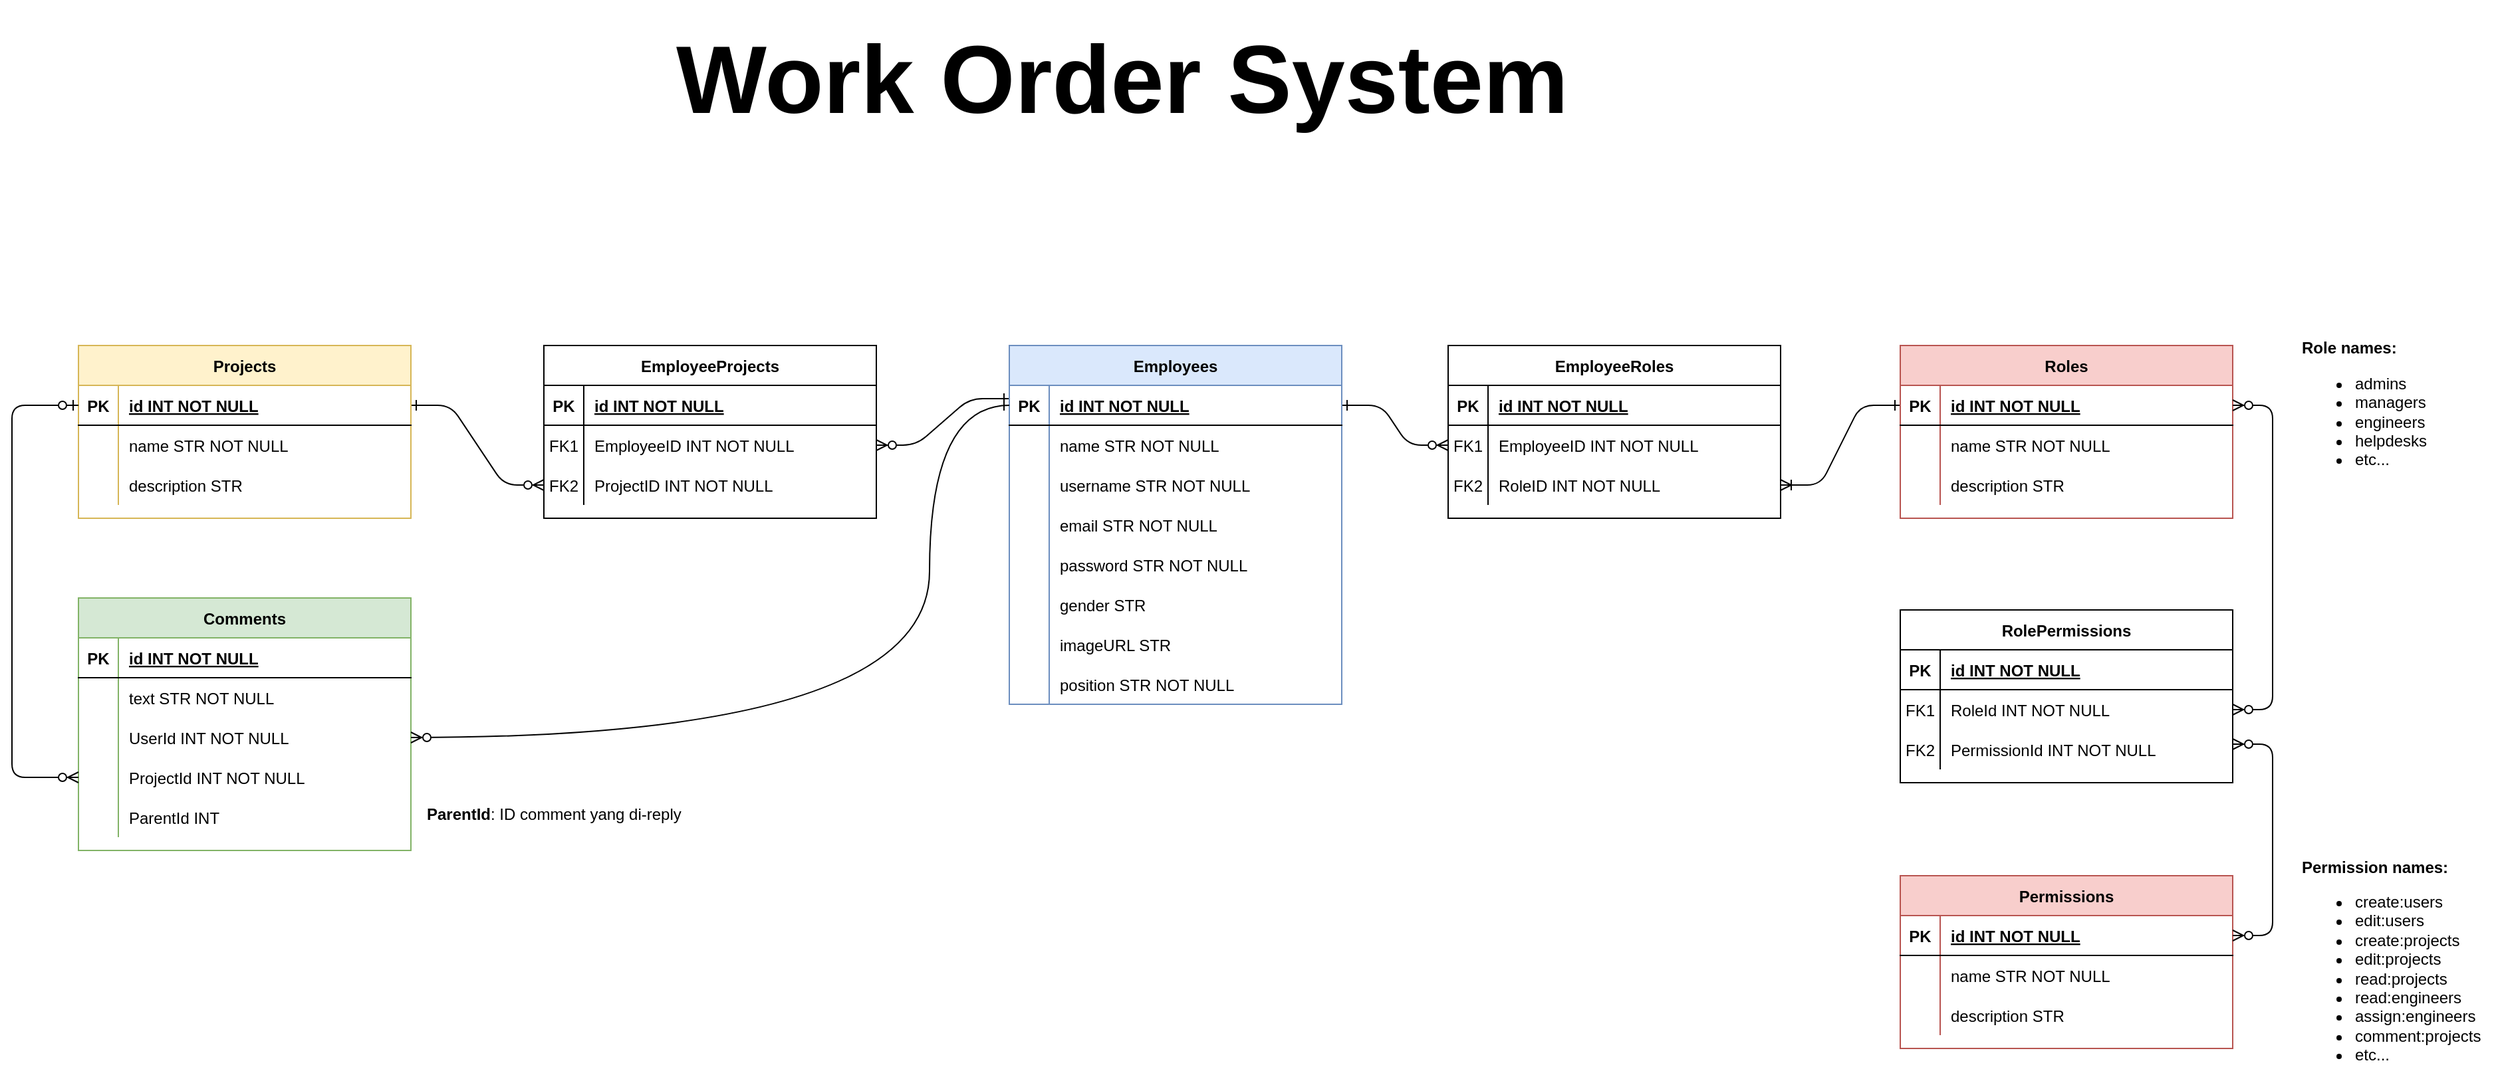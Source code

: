 <mxfile version="13.7.3" type="device"><diagram id="R2lEEEUBdFMjLlhIrx00" name="Page-1"><mxGraphModel dx="1454" dy="716" grid="1" gridSize="10" guides="1" tooltips="1" connect="1" arrows="1" fold="1" page="1" pageScale="1" pageWidth="850" pageHeight="1100" math="0" shadow="0" extFonts="Permanent Marker^https://fonts.googleapis.com/css?family=Permanent+Marker"><root><mxCell id="0"/><mxCell id="1" parent="0"/><mxCell id="C-vyLk0tnHw3VtMMgP7b-1" value="" style="edgeStyle=entityRelationEdgeStyle;endArrow=ERzeroToMany;startArrow=ERone;endFill=1;startFill=0;" parent="1" source="C-vyLk0tnHw3VtMMgP7b-24" target="C-vyLk0tnHw3VtMMgP7b-6" edge="1"><mxGeometry width="100" height="100" relative="1" as="geometry"><mxPoint x="340" y="960" as="sourcePoint"/><mxPoint x="440" y="860" as="targetPoint"/></mxGeometry></mxCell><mxCell id="C-vyLk0tnHw3VtMMgP7b-12" value="" style="edgeStyle=entityRelationEdgeStyle;endArrow=ERone;startArrow=ERoneToMany;endFill=0;startFill=0;exitX=1;exitY=0.5;exitDx=0;exitDy=0;entryX=0;entryY=0.5;entryDx=0;entryDy=0;" parent="1" source="yB_ysiA4X9087bKsjM6c-22" target="C-vyLk0tnHw3VtMMgP7b-14" edge="1"><mxGeometry width="100" height="100" relative="1" as="geometry"><mxPoint x="400" y="420" as="sourcePoint"/><mxPoint x="460" y="445" as="targetPoint"/></mxGeometry></mxCell><mxCell id="yB_ysiA4X9087bKsjM6c-95" value="" style="edgeStyle=entityRelationEdgeStyle;fontSize=12;html=1;endArrow=ERone;startArrow=ERzeroToMany;exitX=1;exitY=0.5;exitDx=0;exitDy=0;endFill=0;" edge="1" parent="1" source="yB_ysiA4X9087bKsjM6c-77"><mxGeometry width="100" height="100" relative="1" as="geometry"><mxPoint x="20" y="500" as="sourcePoint"/><mxPoint x="120" y="400" as="targetPoint"/></mxGeometry></mxCell><mxCell id="yB_ysiA4X9087bKsjM6c-97" style="edgeStyle=entityRelationEdgeStyle;rounded=1;orthogonalLoop=1;jettySize=auto;html=1;entryX=0;entryY=0.5;entryDx=0;entryDy=0;startArrow=ERone;startFill=0;endArrow=ERzeroToMany;endFill=1;" edge="1" parent="1" source="yB_ysiA4X9087bKsjM6c-84" target="yB_ysiA4X9087bKsjM6c-80"><mxGeometry relative="1" as="geometry"/></mxCell><mxCell id="C-vyLk0tnHw3VtMMgP7b-2" value="EmployeeRoles" style="shape=table;startSize=30;container=1;collapsible=1;childLayout=tableLayout;fixedRows=1;rowLines=0;fontStyle=1;align=center;resizeLast=1;" parent="1" vertex="1"><mxGeometry x="450" y="360" width="250" height="130" as="geometry"/></mxCell><mxCell id="C-vyLk0tnHw3VtMMgP7b-3" value="" style="shape=partialRectangle;collapsible=0;dropTarget=0;pointerEvents=0;fillColor=none;points=[[0,0.5],[1,0.5]];portConstraint=eastwest;top=0;left=0;right=0;bottom=1;" parent="C-vyLk0tnHw3VtMMgP7b-2" vertex="1"><mxGeometry y="30" width="250" height="30" as="geometry"/></mxCell><mxCell id="C-vyLk0tnHw3VtMMgP7b-4" value="PK" style="shape=partialRectangle;overflow=hidden;connectable=0;fillColor=none;top=0;left=0;bottom=0;right=0;fontStyle=1;" parent="C-vyLk0tnHw3VtMMgP7b-3" vertex="1"><mxGeometry width="30" height="30" as="geometry"/></mxCell><mxCell id="C-vyLk0tnHw3VtMMgP7b-5" value="id INT NOT NULL " style="shape=partialRectangle;overflow=hidden;connectable=0;fillColor=none;top=0;left=0;bottom=0;right=0;align=left;spacingLeft=6;fontStyle=5;" parent="C-vyLk0tnHw3VtMMgP7b-3" vertex="1"><mxGeometry x="30" width="220" height="30" as="geometry"/></mxCell><mxCell id="C-vyLk0tnHw3VtMMgP7b-6" value="" style="shape=partialRectangle;collapsible=0;dropTarget=0;pointerEvents=0;fillColor=none;points=[[0,0.5],[1,0.5]];portConstraint=eastwest;top=0;left=0;right=0;bottom=0;" parent="C-vyLk0tnHw3VtMMgP7b-2" vertex="1"><mxGeometry y="60" width="250" height="30" as="geometry"/></mxCell><mxCell id="C-vyLk0tnHw3VtMMgP7b-7" value="FK1" style="shape=partialRectangle;overflow=hidden;connectable=0;fillColor=none;top=0;left=0;bottom=0;right=0;" parent="C-vyLk0tnHw3VtMMgP7b-6" vertex="1"><mxGeometry width="30" height="30" as="geometry"/></mxCell><mxCell id="C-vyLk0tnHw3VtMMgP7b-8" value="EmployeeID INT NOT NULL" style="shape=partialRectangle;overflow=hidden;connectable=0;fillColor=none;top=0;left=0;bottom=0;right=0;align=left;spacingLeft=6;" parent="C-vyLk0tnHw3VtMMgP7b-6" vertex="1"><mxGeometry x="30" width="220" height="30" as="geometry"/></mxCell><mxCell id="yB_ysiA4X9087bKsjM6c-22" value="" style="shape=partialRectangle;collapsible=0;dropTarget=0;pointerEvents=0;fillColor=none;points=[[0,0.5],[1,0.5]];portConstraint=eastwest;top=0;left=0;right=0;bottom=0;" vertex="1" parent="C-vyLk0tnHw3VtMMgP7b-2"><mxGeometry y="90" width="250" height="30" as="geometry"/></mxCell><mxCell id="yB_ysiA4X9087bKsjM6c-23" value="FK2" style="shape=partialRectangle;overflow=hidden;connectable=0;fillColor=none;top=0;left=0;bottom=0;right=0;" vertex="1" parent="yB_ysiA4X9087bKsjM6c-22"><mxGeometry width="30" height="30" as="geometry"/></mxCell><mxCell id="yB_ysiA4X9087bKsjM6c-24" value="RoleID INT NOT NULL" style="shape=partialRectangle;overflow=hidden;connectable=0;fillColor=none;top=0;left=0;bottom=0;right=0;align=left;spacingLeft=6;" vertex="1" parent="yB_ysiA4X9087bKsjM6c-22"><mxGeometry x="30" width="220" height="30" as="geometry"/></mxCell><mxCell id="C-vyLk0tnHw3VtMMgP7b-23" value="Employees" style="shape=table;startSize=30;container=1;collapsible=1;childLayout=tableLayout;fixedRows=1;rowLines=0;fontStyle=1;align=center;resizeLast=1;fillColor=#dae8fc;strokeColor=#6c8ebf;" parent="1" vertex="1"><mxGeometry x="120" y="360" width="250" height="270" as="geometry"/></mxCell><mxCell id="C-vyLk0tnHw3VtMMgP7b-24" value="" style="shape=partialRectangle;collapsible=0;dropTarget=0;pointerEvents=0;fillColor=none;points=[[0,0.5],[1,0.5]];portConstraint=eastwest;top=0;left=0;right=0;bottom=1;" parent="C-vyLk0tnHw3VtMMgP7b-23" vertex="1"><mxGeometry y="30" width="250" height="30" as="geometry"/></mxCell><mxCell id="C-vyLk0tnHw3VtMMgP7b-25" value="PK" style="shape=partialRectangle;overflow=hidden;connectable=0;fillColor=none;top=0;left=0;bottom=0;right=0;fontStyle=1;" parent="C-vyLk0tnHw3VtMMgP7b-24" vertex="1"><mxGeometry width="30" height="30" as="geometry"/></mxCell><mxCell id="C-vyLk0tnHw3VtMMgP7b-26" value="id INT NOT NULL " style="shape=partialRectangle;overflow=hidden;connectable=0;fillColor=none;top=0;left=0;bottom=0;right=0;align=left;spacingLeft=6;fontStyle=5;" parent="C-vyLk0tnHw3VtMMgP7b-24" vertex="1"><mxGeometry x="30" width="220" height="30" as="geometry"/></mxCell><mxCell id="C-vyLk0tnHw3VtMMgP7b-27" value="" style="shape=partialRectangle;collapsible=0;dropTarget=0;pointerEvents=0;fillColor=none;points=[[0,0.5],[1,0.5]];portConstraint=eastwest;top=0;left=0;right=0;bottom=0;" parent="C-vyLk0tnHw3VtMMgP7b-23" vertex="1"><mxGeometry y="60" width="250" height="30" as="geometry"/></mxCell><mxCell id="C-vyLk0tnHw3VtMMgP7b-28" value="" style="shape=partialRectangle;overflow=hidden;connectable=0;fillColor=none;top=0;left=0;bottom=0;right=0;" parent="C-vyLk0tnHw3VtMMgP7b-27" vertex="1"><mxGeometry width="30" height="30" as="geometry"/></mxCell><mxCell id="C-vyLk0tnHw3VtMMgP7b-29" value="name STR NOT NULL" style="shape=partialRectangle;overflow=hidden;connectable=0;fillColor=none;top=0;left=0;bottom=0;right=0;align=left;spacingLeft=6;" parent="C-vyLk0tnHw3VtMMgP7b-27" vertex="1"><mxGeometry x="30" width="220" height="30" as="geometry"/></mxCell><mxCell id="yB_ysiA4X9087bKsjM6c-1" value="" style="shape=partialRectangle;collapsible=0;dropTarget=0;pointerEvents=0;fillColor=none;points=[[0,0.5],[1,0.5]];portConstraint=eastwest;top=0;left=0;right=0;bottom=0;" vertex="1" parent="C-vyLk0tnHw3VtMMgP7b-23"><mxGeometry y="90" width="250" height="30" as="geometry"/></mxCell><mxCell id="yB_ysiA4X9087bKsjM6c-2" value="" style="shape=partialRectangle;overflow=hidden;connectable=0;fillColor=none;top=0;left=0;bottom=0;right=0;" vertex="1" parent="yB_ysiA4X9087bKsjM6c-1"><mxGeometry width="30" height="30" as="geometry"/></mxCell><mxCell id="yB_ysiA4X9087bKsjM6c-3" value="username STR NOT NULL" style="shape=partialRectangle;overflow=hidden;connectable=0;fillColor=none;top=0;left=0;bottom=0;right=0;align=left;spacingLeft=6;" vertex="1" parent="yB_ysiA4X9087bKsjM6c-1"><mxGeometry x="30" width="220" height="30" as="geometry"/></mxCell><mxCell id="yB_ysiA4X9087bKsjM6c-4" value="" style="shape=partialRectangle;collapsible=0;dropTarget=0;pointerEvents=0;fillColor=none;points=[[0,0.5],[1,0.5]];portConstraint=eastwest;top=0;left=0;right=0;bottom=0;" vertex="1" parent="C-vyLk0tnHw3VtMMgP7b-23"><mxGeometry y="120" width="250" height="30" as="geometry"/></mxCell><mxCell id="yB_ysiA4X9087bKsjM6c-5" value="" style="shape=partialRectangle;overflow=hidden;connectable=0;fillColor=none;top=0;left=0;bottom=0;right=0;" vertex="1" parent="yB_ysiA4X9087bKsjM6c-4"><mxGeometry width="30" height="30" as="geometry"/></mxCell><mxCell id="yB_ysiA4X9087bKsjM6c-6" value="email STR NOT NULL" style="shape=partialRectangle;overflow=hidden;connectable=0;fillColor=none;top=0;left=0;bottom=0;right=0;align=left;spacingLeft=6;" vertex="1" parent="yB_ysiA4X9087bKsjM6c-4"><mxGeometry x="30" width="220" height="30" as="geometry"/></mxCell><mxCell id="yB_ysiA4X9087bKsjM6c-7" value="" style="shape=partialRectangle;collapsible=0;dropTarget=0;pointerEvents=0;fillColor=none;points=[[0,0.5],[1,0.5]];portConstraint=eastwest;top=0;left=0;right=0;bottom=0;" vertex="1" parent="C-vyLk0tnHw3VtMMgP7b-23"><mxGeometry y="150" width="250" height="30" as="geometry"/></mxCell><mxCell id="yB_ysiA4X9087bKsjM6c-8" value="" style="shape=partialRectangle;overflow=hidden;connectable=0;fillColor=none;top=0;left=0;bottom=0;right=0;" vertex="1" parent="yB_ysiA4X9087bKsjM6c-7"><mxGeometry width="30" height="30" as="geometry"/></mxCell><mxCell id="yB_ysiA4X9087bKsjM6c-9" value="password STR NOT NULL" style="shape=partialRectangle;overflow=hidden;connectable=0;fillColor=none;top=0;left=0;bottom=0;right=0;align=left;spacingLeft=6;" vertex="1" parent="yB_ysiA4X9087bKsjM6c-7"><mxGeometry x="30" width="220" height="30" as="geometry"/></mxCell><mxCell id="yB_ysiA4X9087bKsjM6c-10" value="" style="shape=partialRectangle;collapsible=0;dropTarget=0;pointerEvents=0;fillColor=none;points=[[0,0.5],[1,0.5]];portConstraint=eastwest;top=0;left=0;right=0;bottom=0;" vertex="1" parent="C-vyLk0tnHw3VtMMgP7b-23"><mxGeometry y="180" width="250" height="30" as="geometry"/></mxCell><mxCell id="yB_ysiA4X9087bKsjM6c-11" value="" style="shape=partialRectangle;overflow=hidden;connectable=0;fillColor=none;top=0;left=0;bottom=0;right=0;" vertex="1" parent="yB_ysiA4X9087bKsjM6c-10"><mxGeometry width="30" height="30" as="geometry"/></mxCell><mxCell id="yB_ysiA4X9087bKsjM6c-12" value="gender STR" style="shape=partialRectangle;overflow=hidden;connectable=0;fillColor=none;top=0;left=0;bottom=0;right=0;align=left;spacingLeft=6;" vertex="1" parent="yB_ysiA4X9087bKsjM6c-10"><mxGeometry x="30" width="220" height="30" as="geometry"/></mxCell><mxCell id="yB_ysiA4X9087bKsjM6c-13" value="" style="shape=partialRectangle;collapsible=0;dropTarget=0;pointerEvents=0;fillColor=none;points=[[0,0.5],[1,0.5]];portConstraint=eastwest;top=0;left=0;right=0;bottom=0;" vertex="1" parent="C-vyLk0tnHw3VtMMgP7b-23"><mxGeometry y="210" width="250" height="30" as="geometry"/></mxCell><mxCell id="yB_ysiA4X9087bKsjM6c-14" value="" style="shape=partialRectangle;overflow=hidden;connectable=0;fillColor=none;top=0;left=0;bottom=0;right=0;" vertex="1" parent="yB_ysiA4X9087bKsjM6c-13"><mxGeometry width="30" height="30" as="geometry"/></mxCell><mxCell id="yB_ysiA4X9087bKsjM6c-15" value="imageURL STR" style="shape=partialRectangle;overflow=hidden;connectable=0;fillColor=none;top=0;left=0;bottom=0;right=0;align=left;spacingLeft=6;" vertex="1" parent="yB_ysiA4X9087bKsjM6c-13"><mxGeometry x="30" width="220" height="30" as="geometry"/></mxCell><mxCell id="yB_ysiA4X9087bKsjM6c-134" value="" style="shape=partialRectangle;collapsible=0;dropTarget=0;pointerEvents=0;fillColor=none;points=[[0,0.5],[1,0.5]];portConstraint=eastwest;top=0;left=0;right=0;bottom=0;" vertex="1" parent="C-vyLk0tnHw3VtMMgP7b-23"><mxGeometry y="240" width="250" height="30" as="geometry"/></mxCell><mxCell id="yB_ysiA4X9087bKsjM6c-135" value="" style="shape=partialRectangle;overflow=hidden;connectable=0;fillColor=none;top=0;left=0;bottom=0;right=0;" vertex="1" parent="yB_ysiA4X9087bKsjM6c-134"><mxGeometry width="30" height="30" as="geometry"/></mxCell><mxCell id="yB_ysiA4X9087bKsjM6c-136" value="position STR NOT NULL" style="shape=partialRectangle;overflow=hidden;connectable=0;fillColor=none;top=0;left=0;bottom=0;right=0;align=left;spacingLeft=6;" vertex="1" parent="yB_ysiA4X9087bKsjM6c-134"><mxGeometry x="30" width="220" height="30" as="geometry"/></mxCell><mxCell id="C-vyLk0tnHw3VtMMgP7b-13" value="Roles" style="shape=table;startSize=30;container=1;collapsible=1;childLayout=tableLayout;fixedRows=1;rowLines=0;fontStyle=1;align=center;resizeLast=1;fillColor=#f8cecc;strokeColor=#b85450;" parent="1" vertex="1"><mxGeometry x="790" y="360" width="250" height="130" as="geometry"/></mxCell><mxCell id="C-vyLk0tnHw3VtMMgP7b-14" value="" style="shape=partialRectangle;collapsible=0;dropTarget=0;pointerEvents=0;fillColor=none;points=[[0,0.5],[1,0.5]];portConstraint=eastwest;top=0;left=0;right=0;bottom=1;" parent="C-vyLk0tnHw3VtMMgP7b-13" vertex="1"><mxGeometry y="30" width="250" height="30" as="geometry"/></mxCell><mxCell id="C-vyLk0tnHw3VtMMgP7b-15" value="PK" style="shape=partialRectangle;overflow=hidden;connectable=0;fillColor=none;top=0;left=0;bottom=0;right=0;fontStyle=1;" parent="C-vyLk0tnHw3VtMMgP7b-14" vertex="1"><mxGeometry width="30" height="30" as="geometry"/></mxCell><mxCell id="C-vyLk0tnHw3VtMMgP7b-16" value="id INT NOT NULL " style="shape=partialRectangle;overflow=hidden;connectable=0;fillColor=none;top=0;left=0;bottom=0;right=0;align=left;spacingLeft=6;fontStyle=5;" parent="C-vyLk0tnHw3VtMMgP7b-14" vertex="1"><mxGeometry x="30" width="220" height="30" as="geometry"/></mxCell><mxCell id="C-vyLk0tnHw3VtMMgP7b-20" value="" style="shape=partialRectangle;collapsible=0;dropTarget=0;pointerEvents=0;fillColor=none;points=[[0,0.5],[1,0.5]];portConstraint=eastwest;top=0;left=0;right=0;bottom=0;" parent="C-vyLk0tnHw3VtMMgP7b-13" vertex="1"><mxGeometry y="60" width="250" height="30" as="geometry"/></mxCell><mxCell id="C-vyLk0tnHw3VtMMgP7b-21" value="" style="shape=partialRectangle;overflow=hidden;connectable=0;fillColor=none;top=0;left=0;bottom=0;right=0;" parent="C-vyLk0tnHw3VtMMgP7b-20" vertex="1"><mxGeometry width="30" height="30" as="geometry"/></mxCell><mxCell id="C-vyLk0tnHw3VtMMgP7b-22" value="name STR NOT NULL" style="shape=partialRectangle;overflow=hidden;connectable=0;fillColor=none;top=0;left=0;bottom=0;right=0;align=left;spacingLeft=6;" parent="C-vyLk0tnHw3VtMMgP7b-20" vertex="1"><mxGeometry x="30" width="220" height="30" as="geometry"/></mxCell><mxCell id="yB_ysiA4X9087bKsjM6c-28" value="" style="shape=partialRectangle;collapsible=0;dropTarget=0;pointerEvents=0;fillColor=none;points=[[0,0.5],[1,0.5]];portConstraint=eastwest;top=0;left=0;right=0;bottom=0;" vertex="1" parent="C-vyLk0tnHw3VtMMgP7b-13"><mxGeometry y="90" width="250" height="30" as="geometry"/></mxCell><mxCell id="yB_ysiA4X9087bKsjM6c-29" value="" style="shape=partialRectangle;overflow=hidden;connectable=0;fillColor=none;top=0;left=0;bottom=0;right=0;" vertex="1" parent="yB_ysiA4X9087bKsjM6c-28"><mxGeometry width="30" height="30" as="geometry"/></mxCell><mxCell id="yB_ysiA4X9087bKsjM6c-30" value="description STR" style="shape=partialRectangle;overflow=hidden;connectable=0;fillColor=none;top=0;left=0;bottom=0;right=0;align=left;spacingLeft=6;" vertex="1" parent="yB_ysiA4X9087bKsjM6c-28"><mxGeometry x="30" width="220" height="30" as="geometry"/></mxCell><mxCell id="yB_ysiA4X9087bKsjM6c-83" value="Projects" style="shape=table;startSize=30;container=1;collapsible=1;childLayout=tableLayout;fixedRows=1;rowLines=0;fontStyle=1;align=center;resizeLast=1;fillColor=#fff2cc;strokeColor=#d6b656;" vertex="1" parent="1"><mxGeometry x="-580" y="360" width="250" height="130" as="geometry"/></mxCell><mxCell id="yB_ysiA4X9087bKsjM6c-84" value="" style="shape=partialRectangle;collapsible=0;dropTarget=0;pointerEvents=0;fillColor=none;points=[[0,0.5],[1,0.5]];portConstraint=eastwest;top=0;left=0;right=0;bottom=1;" vertex="1" parent="yB_ysiA4X9087bKsjM6c-83"><mxGeometry y="30" width="250" height="30" as="geometry"/></mxCell><mxCell id="yB_ysiA4X9087bKsjM6c-85" value="PK" style="shape=partialRectangle;overflow=hidden;connectable=0;fillColor=none;top=0;left=0;bottom=0;right=0;fontStyle=1;" vertex="1" parent="yB_ysiA4X9087bKsjM6c-84"><mxGeometry width="30" height="30" as="geometry"/></mxCell><mxCell id="yB_ysiA4X9087bKsjM6c-86" value="id INT NOT NULL " style="shape=partialRectangle;overflow=hidden;connectable=0;fillColor=none;top=0;left=0;bottom=0;right=0;align=left;spacingLeft=6;fontStyle=5;" vertex="1" parent="yB_ysiA4X9087bKsjM6c-84"><mxGeometry x="30" width="220" height="30" as="geometry"/></mxCell><mxCell id="yB_ysiA4X9087bKsjM6c-87" value="" style="shape=partialRectangle;collapsible=0;dropTarget=0;pointerEvents=0;fillColor=none;points=[[0,0.5],[1,0.5]];portConstraint=eastwest;top=0;left=0;right=0;bottom=0;" vertex="1" parent="yB_ysiA4X9087bKsjM6c-83"><mxGeometry y="60" width="250" height="30" as="geometry"/></mxCell><mxCell id="yB_ysiA4X9087bKsjM6c-88" value="" style="shape=partialRectangle;overflow=hidden;connectable=0;fillColor=none;top=0;left=0;bottom=0;right=0;" vertex="1" parent="yB_ysiA4X9087bKsjM6c-87"><mxGeometry width="30" height="30" as="geometry"/></mxCell><mxCell id="yB_ysiA4X9087bKsjM6c-89" value="name STR NOT NULL" style="shape=partialRectangle;overflow=hidden;connectable=0;fillColor=none;top=0;left=0;bottom=0;right=0;align=left;spacingLeft=6;" vertex="1" parent="yB_ysiA4X9087bKsjM6c-87"><mxGeometry x="30" width="220" height="30" as="geometry"/></mxCell><mxCell id="yB_ysiA4X9087bKsjM6c-90" value="" style="shape=partialRectangle;collapsible=0;dropTarget=0;pointerEvents=0;fillColor=none;points=[[0,0.5],[1,0.5]];portConstraint=eastwest;top=0;left=0;right=0;bottom=0;" vertex="1" parent="yB_ysiA4X9087bKsjM6c-83"><mxGeometry y="90" width="250" height="30" as="geometry"/></mxCell><mxCell id="yB_ysiA4X9087bKsjM6c-91" value="" style="shape=partialRectangle;overflow=hidden;connectable=0;fillColor=none;top=0;left=0;bottom=0;right=0;" vertex="1" parent="yB_ysiA4X9087bKsjM6c-90"><mxGeometry width="30" height="30" as="geometry"/></mxCell><mxCell id="yB_ysiA4X9087bKsjM6c-92" value="description STR" style="shape=partialRectangle;overflow=hidden;connectable=0;fillColor=none;top=0;left=0;bottom=0;right=0;align=left;spacingLeft=6;" vertex="1" parent="yB_ysiA4X9087bKsjM6c-90"><mxGeometry x="30" width="220" height="30" as="geometry"/></mxCell><mxCell id="yB_ysiA4X9087bKsjM6c-73" value="EmployeeProjects" style="shape=table;startSize=30;container=1;collapsible=1;childLayout=tableLayout;fixedRows=1;rowLines=0;fontStyle=1;align=center;resizeLast=1;" vertex="1" parent="1"><mxGeometry x="-230" y="360" width="250" height="130" as="geometry"/></mxCell><mxCell id="yB_ysiA4X9087bKsjM6c-74" value="" style="shape=partialRectangle;collapsible=0;dropTarget=0;pointerEvents=0;fillColor=none;points=[[0,0.5],[1,0.5]];portConstraint=eastwest;top=0;left=0;right=0;bottom=1;" vertex="1" parent="yB_ysiA4X9087bKsjM6c-73"><mxGeometry y="30" width="250" height="30" as="geometry"/></mxCell><mxCell id="yB_ysiA4X9087bKsjM6c-75" value="PK" style="shape=partialRectangle;overflow=hidden;connectable=0;fillColor=none;top=0;left=0;bottom=0;right=0;fontStyle=1;" vertex="1" parent="yB_ysiA4X9087bKsjM6c-74"><mxGeometry width="30" height="30" as="geometry"/></mxCell><mxCell id="yB_ysiA4X9087bKsjM6c-76" value="id INT NOT NULL " style="shape=partialRectangle;overflow=hidden;connectable=0;fillColor=none;top=0;left=0;bottom=0;right=0;align=left;spacingLeft=6;fontStyle=5;" vertex="1" parent="yB_ysiA4X9087bKsjM6c-74"><mxGeometry x="30" width="220" height="30" as="geometry"/></mxCell><mxCell id="yB_ysiA4X9087bKsjM6c-77" value="" style="shape=partialRectangle;collapsible=0;dropTarget=0;pointerEvents=0;fillColor=none;points=[[0,0.5],[1,0.5]];portConstraint=eastwest;top=0;left=0;right=0;bottom=0;" vertex="1" parent="yB_ysiA4X9087bKsjM6c-73"><mxGeometry y="60" width="250" height="30" as="geometry"/></mxCell><mxCell id="yB_ysiA4X9087bKsjM6c-78" value="FK1" style="shape=partialRectangle;overflow=hidden;connectable=0;fillColor=none;top=0;left=0;bottom=0;right=0;" vertex="1" parent="yB_ysiA4X9087bKsjM6c-77"><mxGeometry width="30" height="30" as="geometry"/></mxCell><mxCell id="yB_ysiA4X9087bKsjM6c-79" value="EmployeeID INT NOT NULL" style="shape=partialRectangle;overflow=hidden;connectable=0;fillColor=none;top=0;left=0;bottom=0;right=0;align=left;spacingLeft=6;" vertex="1" parent="yB_ysiA4X9087bKsjM6c-77"><mxGeometry x="30" width="220" height="30" as="geometry"/></mxCell><mxCell id="yB_ysiA4X9087bKsjM6c-80" value="" style="shape=partialRectangle;collapsible=0;dropTarget=0;pointerEvents=0;fillColor=none;points=[[0,0.5],[1,0.5]];portConstraint=eastwest;top=0;left=0;right=0;bottom=0;" vertex="1" parent="yB_ysiA4X9087bKsjM6c-73"><mxGeometry y="90" width="250" height="30" as="geometry"/></mxCell><mxCell id="yB_ysiA4X9087bKsjM6c-81" value="FK2" style="shape=partialRectangle;overflow=hidden;connectable=0;fillColor=none;top=0;left=0;bottom=0;right=0;" vertex="1" parent="yB_ysiA4X9087bKsjM6c-80"><mxGeometry width="30" height="30" as="geometry"/></mxCell><mxCell id="yB_ysiA4X9087bKsjM6c-82" value="ProjectID INT NOT NULL" style="shape=partialRectangle;overflow=hidden;connectable=0;fillColor=none;top=0;left=0;bottom=0;right=0;align=left;spacingLeft=6;" vertex="1" parent="yB_ysiA4X9087bKsjM6c-80"><mxGeometry x="30" width="220" height="30" as="geometry"/></mxCell><mxCell id="yB_ysiA4X9087bKsjM6c-31" value="RolePermissions" style="shape=table;startSize=30;container=1;collapsible=1;childLayout=tableLayout;fixedRows=1;rowLines=0;fontStyle=1;align=center;resizeLast=1;" vertex="1" parent="1"><mxGeometry x="790" y="559" width="250" height="130" as="geometry"/></mxCell><mxCell id="yB_ysiA4X9087bKsjM6c-32" value="" style="shape=partialRectangle;collapsible=0;dropTarget=0;pointerEvents=0;fillColor=none;points=[[0,0.5],[1,0.5]];portConstraint=eastwest;top=0;left=0;right=0;bottom=1;" vertex="1" parent="yB_ysiA4X9087bKsjM6c-31"><mxGeometry y="30" width="250" height="30" as="geometry"/></mxCell><mxCell id="yB_ysiA4X9087bKsjM6c-33" value="PK" style="shape=partialRectangle;overflow=hidden;connectable=0;fillColor=none;top=0;left=0;bottom=0;right=0;fontStyle=1;" vertex="1" parent="yB_ysiA4X9087bKsjM6c-32"><mxGeometry width="30" height="30" as="geometry"/></mxCell><mxCell id="yB_ysiA4X9087bKsjM6c-34" value="id INT NOT NULL " style="shape=partialRectangle;overflow=hidden;connectable=0;fillColor=none;top=0;left=0;bottom=0;right=0;align=left;spacingLeft=6;fontStyle=5;" vertex="1" parent="yB_ysiA4X9087bKsjM6c-32"><mxGeometry x="30" width="220" height="30" as="geometry"/></mxCell><mxCell id="yB_ysiA4X9087bKsjM6c-35" value="" style="shape=partialRectangle;collapsible=0;dropTarget=0;pointerEvents=0;fillColor=none;points=[[0,0.5],[1,0.5]];portConstraint=eastwest;top=0;left=0;right=0;bottom=0;" vertex="1" parent="yB_ysiA4X9087bKsjM6c-31"><mxGeometry y="60" width="250" height="30" as="geometry"/></mxCell><mxCell id="yB_ysiA4X9087bKsjM6c-36" value="FK1" style="shape=partialRectangle;overflow=hidden;connectable=0;fillColor=none;top=0;left=0;bottom=0;right=0;" vertex="1" parent="yB_ysiA4X9087bKsjM6c-35"><mxGeometry width="30" height="30" as="geometry"/></mxCell><mxCell id="yB_ysiA4X9087bKsjM6c-37" value="RoleId INT NOT NULL" style="shape=partialRectangle;overflow=hidden;connectable=0;fillColor=none;top=0;left=0;bottom=0;right=0;align=left;spacingLeft=6;" vertex="1" parent="yB_ysiA4X9087bKsjM6c-35"><mxGeometry x="30" width="220" height="30" as="geometry"/></mxCell><mxCell id="yB_ysiA4X9087bKsjM6c-38" value="" style="shape=partialRectangle;collapsible=0;dropTarget=0;pointerEvents=0;fillColor=none;points=[[0,0.5],[1,0.5]];portConstraint=eastwest;top=0;left=0;right=0;bottom=0;" vertex="1" parent="yB_ysiA4X9087bKsjM6c-31"><mxGeometry y="90" width="250" height="30" as="geometry"/></mxCell><mxCell id="yB_ysiA4X9087bKsjM6c-39" value="FK2" style="shape=partialRectangle;overflow=hidden;connectable=0;fillColor=none;top=0;left=0;bottom=0;right=0;" vertex="1" parent="yB_ysiA4X9087bKsjM6c-38"><mxGeometry width="30" height="30" as="geometry"/></mxCell><mxCell id="yB_ysiA4X9087bKsjM6c-40" value="PermissionId INT NOT NULL" style="shape=partialRectangle;overflow=hidden;connectable=0;fillColor=none;top=0;left=0;bottom=0;right=0;align=left;spacingLeft=6;" vertex="1" parent="yB_ysiA4X9087bKsjM6c-38"><mxGeometry x="30" width="220" height="30" as="geometry"/></mxCell><mxCell id="yB_ysiA4X9087bKsjM6c-46" value="Permissions" style="shape=table;startSize=30;container=1;collapsible=1;childLayout=tableLayout;fixedRows=1;rowLines=0;fontStyle=1;align=center;resizeLast=1;fillColor=#f8cecc;strokeColor=#b85450;" vertex="1" parent="1"><mxGeometry x="790" y="759" width="250" height="130" as="geometry"/></mxCell><mxCell id="yB_ysiA4X9087bKsjM6c-47" value="" style="shape=partialRectangle;collapsible=0;dropTarget=0;pointerEvents=0;fillColor=none;points=[[0,0.5],[1,0.5]];portConstraint=eastwest;top=0;left=0;right=0;bottom=1;" vertex="1" parent="yB_ysiA4X9087bKsjM6c-46"><mxGeometry y="30" width="250" height="30" as="geometry"/></mxCell><mxCell id="yB_ysiA4X9087bKsjM6c-48" value="PK" style="shape=partialRectangle;overflow=hidden;connectable=0;fillColor=none;top=0;left=0;bottom=0;right=0;fontStyle=1;" vertex="1" parent="yB_ysiA4X9087bKsjM6c-47"><mxGeometry width="30" height="30" as="geometry"/></mxCell><mxCell id="yB_ysiA4X9087bKsjM6c-49" value="id INT NOT NULL " style="shape=partialRectangle;overflow=hidden;connectable=0;fillColor=none;top=0;left=0;bottom=0;right=0;align=left;spacingLeft=6;fontStyle=5;" vertex="1" parent="yB_ysiA4X9087bKsjM6c-47"><mxGeometry x="30" width="220" height="30" as="geometry"/></mxCell><mxCell id="yB_ysiA4X9087bKsjM6c-50" value="" style="shape=partialRectangle;collapsible=0;dropTarget=0;pointerEvents=0;fillColor=none;points=[[0,0.5],[1,0.5]];portConstraint=eastwest;top=0;left=0;right=0;bottom=0;" vertex="1" parent="yB_ysiA4X9087bKsjM6c-46"><mxGeometry y="60" width="250" height="30" as="geometry"/></mxCell><mxCell id="yB_ysiA4X9087bKsjM6c-51" value="" style="shape=partialRectangle;overflow=hidden;connectable=0;fillColor=none;top=0;left=0;bottom=0;right=0;" vertex="1" parent="yB_ysiA4X9087bKsjM6c-50"><mxGeometry width="30" height="30" as="geometry"/></mxCell><mxCell id="yB_ysiA4X9087bKsjM6c-52" value="name STR NOT NULL" style="shape=partialRectangle;overflow=hidden;connectable=0;fillColor=none;top=0;left=0;bottom=0;right=0;align=left;spacingLeft=6;" vertex="1" parent="yB_ysiA4X9087bKsjM6c-50"><mxGeometry x="30" width="220" height="30" as="geometry"/></mxCell><mxCell id="yB_ysiA4X9087bKsjM6c-56" value="" style="shape=partialRectangle;collapsible=0;dropTarget=0;pointerEvents=0;fillColor=none;points=[[0,0.5],[1,0.5]];portConstraint=eastwest;top=0;left=0;right=0;bottom=0;" vertex="1" parent="yB_ysiA4X9087bKsjM6c-46"><mxGeometry y="90" width="250" height="30" as="geometry"/></mxCell><mxCell id="yB_ysiA4X9087bKsjM6c-57" value="" style="shape=partialRectangle;overflow=hidden;connectable=0;fillColor=none;top=0;left=0;bottom=0;right=0;" vertex="1" parent="yB_ysiA4X9087bKsjM6c-56"><mxGeometry width="30" height="30" as="geometry"/></mxCell><mxCell id="yB_ysiA4X9087bKsjM6c-58" value="description STR" style="shape=partialRectangle;overflow=hidden;connectable=0;fillColor=none;top=0;left=0;bottom=0;right=0;align=left;spacingLeft=6;" vertex="1" parent="yB_ysiA4X9087bKsjM6c-56"><mxGeometry x="30" width="220" height="30" as="geometry"/></mxCell><mxCell id="yB_ysiA4X9087bKsjM6c-98" value="&lt;h1&gt;&lt;font style=&quot;font-size: 72px&quot;&gt;Work Order System&lt;/font&gt;&lt;/h1&gt;" style="text;html=1;strokeColor=none;fillColor=none;align=center;verticalAlign=middle;whiteSpace=wrap;rounded=0;" vertex="1" parent="1"><mxGeometry x="-160" y="110" width="730" height="100" as="geometry"/></mxCell><mxCell id="yB_ysiA4X9087bKsjM6c-99" value="&lt;b&gt;Role names:&lt;/b&gt;&lt;br&gt;&lt;ul&gt;&lt;li&gt;admins&lt;/li&gt;&lt;li&gt;managers&lt;/li&gt;&lt;li&gt;engineers&lt;/li&gt;&lt;li&gt;helpdesks&lt;/li&gt;&lt;li&gt;etc...&lt;/li&gt;&lt;/ul&gt;" style="text;html=1;align=left;verticalAlign=middle;resizable=0;points=[];autosize=1;" vertex="1" parent="1"><mxGeometry x="1090" y="355" width="110" height="110" as="geometry"/></mxCell><mxCell id="yB_ysiA4X9087bKsjM6c-100" value="&lt;b&gt;Permission names:&lt;/b&gt;&lt;br&gt;&lt;ul&gt;&lt;li&gt;create:users&lt;/li&gt;&lt;li&gt;edit:users&lt;/li&gt;&lt;li&gt;create:projects&lt;/li&gt;&lt;li&gt;edit:projects&lt;/li&gt;&lt;li&gt;read:projects&lt;/li&gt;&lt;li&gt;read:engineers&lt;/li&gt;&lt;li&gt;assign:engineers&lt;/li&gt;&lt;li&gt;comment:projects&lt;/li&gt;&lt;li&gt;etc...&lt;/li&gt;&lt;/ul&gt;" style="text;html=1;align=left;verticalAlign=middle;resizable=0;points=[];autosize=1;" vertex="1" parent="1"><mxGeometry x="1090" y="744" width="150" height="170" as="geometry"/></mxCell><mxCell id="yB_ysiA4X9087bKsjM6c-101" value="Comments" style="shape=table;startSize=30;container=1;collapsible=1;childLayout=tableLayout;fixedRows=1;rowLines=0;fontStyle=1;align=center;resizeLast=1;fillColor=#d5e8d4;strokeColor=#82b366;" vertex="1" parent="1"><mxGeometry x="-580" y="550" width="250" height="190" as="geometry"/></mxCell><mxCell id="yB_ysiA4X9087bKsjM6c-102" value="" style="shape=partialRectangle;collapsible=0;dropTarget=0;pointerEvents=0;fillColor=none;points=[[0,0.5],[1,0.5]];portConstraint=eastwest;top=0;left=0;right=0;bottom=1;" vertex="1" parent="yB_ysiA4X9087bKsjM6c-101"><mxGeometry y="30" width="250" height="30" as="geometry"/></mxCell><mxCell id="yB_ysiA4X9087bKsjM6c-103" value="PK" style="shape=partialRectangle;overflow=hidden;connectable=0;fillColor=none;top=0;left=0;bottom=0;right=0;fontStyle=1;" vertex="1" parent="yB_ysiA4X9087bKsjM6c-102"><mxGeometry width="30" height="30" as="geometry"/></mxCell><mxCell id="yB_ysiA4X9087bKsjM6c-104" value="id INT NOT NULL " style="shape=partialRectangle;overflow=hidden;connectable=0;fillColor=none;top=0;left=0;bottom=0;right=0;align=left;spacingLeft=6;fontStyle=5;" vertex="1" parent="yB_ysiA4X9087bKsjM6c-102"><mxGeometry x="30" width="220" height="30" as="geometry"/></mxCell><mxCell id="yB_ysiA4X9087bKsjM6c-105" value="" style="shape=partialRectangle;collapsible=0;dropTarget=0;pointerEvents=0;fillColor=none;points=[[0,0.5],[1,0.5]];portConstraint=eastwest;top=0;left=0;right=0;bottom=0;" vertex="1" parent="yB_ysiA4X9087bKsjM6c-101"><mxGeometry y="60" width="250" height="30" as="geometry"/></mxCell><mxCell id="yB_ysiA4X9087bKsjM6c-106" value="" style="shape=partialRectangle;overflow=hidden;connectable=0;fillColor=none;top=0;left=0;bottom=0;right=0;" vertex="1" parent="yB_ysiA4X9087bKsjM6c-105"><mxGeometry width="30" height="30" as="geometry"/></mxCell><mxCell id="yB_ysiA4X9087bKsjM6c-107" value="text STR NOT NULL" style="shape=partialRectangle;overflow=hidden;connectable=0;fillColor=none;top=0;left=0;bottom=0;right=0;align=left;spacingLeft=6;" vertex="1" parent="yB_ysiA4X9087bKsjM6c-105"><mxGeometry x="30" width="220" height="30" as="geometry"/></mxCell><mxCell id="yB_ysiA4X9087bKsjM6c-108" value="" style="shape=partialRectangle;collapsible=0;dropTarget=0;pointerEvents=0;fillColor=none;points=[[0,0.5],[1,0.5]];portConstraint=eastwest;top=0;left=0;right=0;bottom=0;" vertex="1" parent="yB_ysiA4X9087bKsjM6c-101"><mxGeometry y="90" width="250" height="30" as="geometry"/></mxCell><mxCell id="yB_ysiA4X9087bKsjM6c-109" value="" style="shape=partialRectangle;overflow=hidden;connectable=0;fillColor=none;top=0;left=0;bottom=0;right=0;" vertex="1" parent="yB_ysiA4X9087bKsjM6c-108"><mxGeometry width="30" height="30" as="geometry"/></mxCell><mxCell id="yB_ysiA4X9087bKsjM6c-110" value="UserId INT NOT NULL" style="shape=partialRectangle;overflow=hidden;connectable=0;fillColor=none;top=0;left=0;bottom=0;right=0;align=left;spacingLeft=6;" vertex="1" parent="yB_ysiA4X9087bKsjM6c-108"><mxGeometry x="30" width="220" height="30" as="geometry"/></mxCell><mxCell id="yB_ysiA4X9087bKsjM6c-112" value="" style="shape=partialRectangle;collapsible=0;dropTarget=0;pointerEvents=0;fillColor=none;points=[[0,0.5],[1,0.5]];portConstraint=eastwest;top=0;left=0;right=0;bottom=0;" vertex="1" parent="yB_ysiA4X9087bKsjM6c-101"><mxGeometry y="120" width="250" height="30" as="geometry"/></mxCell><mxCell id="yB_ysiA4X9087bKsjM6c-113" value="" style="shape=partialRectangle;overflow=hidden;connectable=0;fillColor=none;top=0;left=0;bottom=0;right=0;" vertex="1" parent="yB_ysiA4X9087bKsjM6c-112"><mxGeometry width="30" height="30" as="geometry"/></mxCell><mxCell id="yB_ysiA4X9087bKsjM6c-114" value="ProjectId INT NOT NULL" style="shape=partialRectangle;overflow=hidden;connectable=0;fillColor=none;top=0;left=0;bottom=0;right=0;align=left;spacingLeft=6;" vertex="1" parent="yB_ysiA4X9087bKsjM6c-112"><mxGeometry x="30" width="220" height="30" as="geometry"/></mxCell><mxCell id="yB_ysiA4X9087bKsjM6c-115" value="" style="shape=partialRectangle;collapsible=0;dropTarget=0;pointerEvents=0;fillColor=none;points=[[0,0.5],[1,0.5]];portConstraint=eastwest;top=0;left=0;right=0;bottom=0;" vertex="1" parent="yB_ysiA4X9087bKsjM6c-101"><mxGeometry y="150" width="250" height="30" as="geometry"/></mxCell><mxCell id="yB_ysiA4X9087bKsjM6c-116" value="" style="shape=partialRectangle;overflow=hidden;connectable=0;fillColor=none;top=0;left=0;bottom=0;right=0;" vertex="1" parent="yB_ysiA4X9087bKsjM6c-115"><mxGeometry width="30" height="30" as="geometry"/></mxCell><mxCell id="yB_ysiA4X9087bKsjM6c-117" value="ParentId INT" style="shape=partialRectangle;overflow=hidden;connectable=0;fillColor=none;top=0;left=0;bottom=0;right=0;align=left;spacingLeft=6;" vertex="1" parent="yB_ysiA4X9087bKsjM6c-115"><mxGeometry x="30" width="220" height="30" as="geometry"/></mxCell><mxCell id="yB_ysiA4X9087bKsjM6c-124" value="&lt;b&gt;ParentId&lt;/b&gt;:&amp;nbsp;ID comment yang di-reply" style="text;html=1;align=left;verticalAlign=middle;resizable=0;points=[];autosize=1;" vertex="1" parent="1"><mxGeometry x="-320" y="703" width="210" height="20" as="geometry"/></mxCell><mxCell id="yB_ysiA4X9087bKsjM6c-125" value="" style="edgeStyle=orthogonalEdgeStyle;fontSize=12;html=1;endArrow=ERone;endFill=0;exitX=1;exitY=0.5;exitDx=0;exitDy=0;entryX=0;entryY=0.5;entryDx=0;entryDy=0;curved=1;startArrow=ERzeroToMany;startFill=1;" edge="1" parent="1" source="yB_ysiA4X9087bKsjM6c-108" target="C-vyLk0tnHw3VtMMgP7b-24"><mxGeometry width="100" height="100" relative="1" as="geometry"><mxPoint x="-190" y="730" as="sourcePoint"/><mxPoint x="-90" y="559" as="targetPoint"/><Array as="points"><mxPoint x="60" y="655"/><mxPoint x="60" y="405"/></Array></mxGeometry></mxCell><mxCell id="yB_ysiA4X9087bKsjM6c-127" style="edgeStyle=orthogonalEdgeStyle;rounded=1;orthogonalLoop=1;jettySize=auto;html=1;exitX=0;exitY=0.5;exitDx=0;exitDy=0;entryX=0;entryY=0.5;entryDx=0;entryDy=0;startArrow=ERzeroToMany;startFill=1;endArrow=ERzeroToOne;endFill=1;elbow=vertical;" edge="1" parent="1" source="yB_ysiA4X9087bKsjM6c-112" target="yB_ysiA4X9087bKsjM6c-84"><mxGeometry relative="1" as="geometry"><Array as="points"><mxPoint x="-630" y="685"/><mxPoint x="-630" y="405"/></Array></mxGeometry></mxCell><mxCell id="yB_ysiA4X9087bKsjM6c-128" style="rounded=1;orthogonalLoop=1;jettySize=auto;html=1;entryX=1;entryY=0.5;entryDx=0;entryDy=0;startArrow=ERzeroToMany;startFill=1;endArrow=ERzeroToMany;endFill=1;exitX=1;exitY=0.5;exitDx=0;exitDy=0;edgeStyle=orthogonalEdgeStyle;" edge="1" parent="1" source="C-vyLk0tnHw3VtMMgP7b-14" target="yB_ysiA4X9087bKsjM6c-35"><mxGeometry relative="1" as="geometry"><Array as="points"><mxPoint x="1070" y="405"/><mxPoint x="1070" y="634"/></Array></mxGeometry></mxCell><mxCell id="yB_ysiA4X9087bKsjM6c-130" style="rounded=1;orthogonalLoop=1;jettySize=auto;html=1;entryX=1;entryY=0.5;entryDx=0;entryDy=0;startArrow=ERzeroToMany;startFill=1;endArrow=ERzeroToMany;endFill=1;exitX=1;exitY=0.5;exitDx=0;exitDy=0;edgeStyle=orthogonalEdgeStyle;" edge="1" parent="1" target="yB_ysiA4X9087bKsjM6c-47"><mxGeometry relative="1" as="geometry"><mxPoint x="1040" y="660" as="sourcePoint"/><mxPoint x="1040" y="889.0" as="targetPoint"/><Array as="points"><mxPoint x="1070" y="660"/><mxPoint x="1070" y="804"/></Array></mxGeometry></mxCell></root></mxGraphModel></diagram></mxfile>